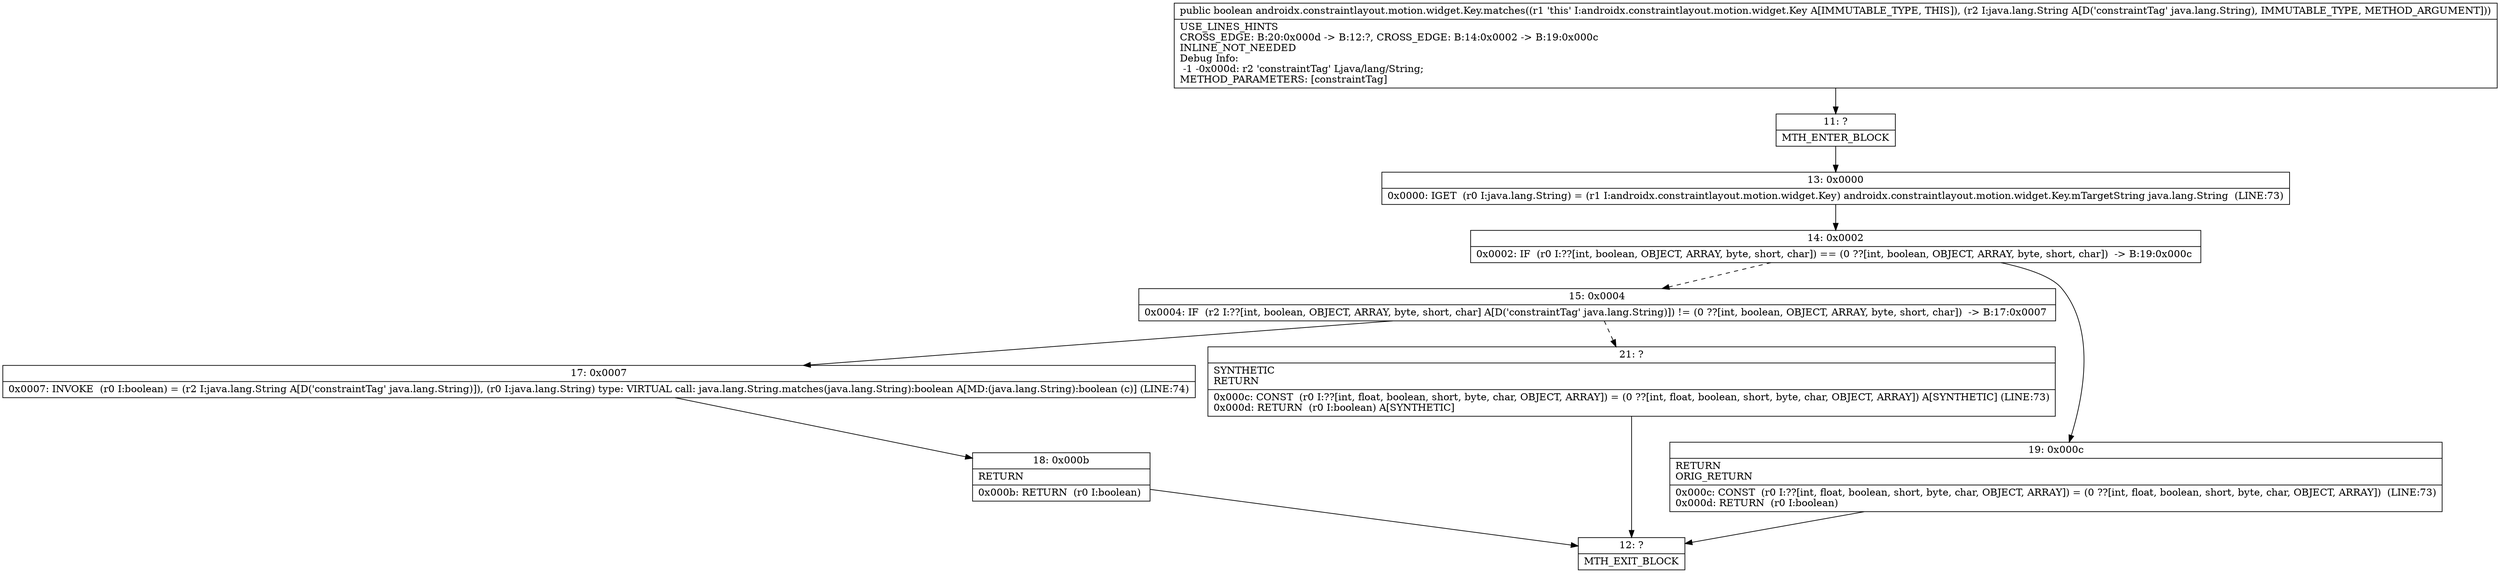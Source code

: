 digraph "CFG forandroidx.constraintlayout.motion.widget.Key.matches(Ljava\/lang\/String;)Z" {
Node_11 [shape=record,label="{11\:\ ?|MTH_ENTER_BLOCK\l}"];
Node_13 [shape=record,label="{13\:\ 0x0000|0x0000: IGET  (r0 I:java.lang.String) = (r1 I:androidx.constraintlayout.motion.widget.Key) androidx.constraintlayout.motion.widget.Key.mTargetString java.lang.String  (LINE:73)\l}"];
Node_14 [shape=record,label="{14\:\ 0x0002|0x0002: IF  (r0 I:??[int, boolean, OBJECT, ARRAY, byte, short, char]) == (0 ??[int, boolean, OBJECT, ARRAY, byte, short, char])  \-\> B:19:0x000c \l}"];
Node_15 [shape=record,label="{15\:\ 0x0004|0x0004: IF  (r2 I:??[int, boolean, OBJECT, ARRAY, byte, short, char] A[D('constraintTag' java.lang.String)]) != (0 ??[int, boolean, OBJECT, ARRAY, byte, short, char])  \-\> B:17:0x0007 \l}"];
Node_17 [shape=record,label="{17\:\ 0x0007|0x0007: INVOKE  (r0 I:boolean) = (r2 I:java.lang.String A[D('constraintTag' java.lang.String)]), (r0 I:java.lang.String) type: VIRTUAL call: java.lang.String.matches(java.lang.String):boolean A[MD:(java.lang.String):boolean (c)] (LINE:74)\l}"];
Node_18 [shape=record,label="{18\:\ 0x000b|RETURN\l|0x000b: RETURN  (r0 I:boolean) \l}"];
Node_12 [shape=record,label="{12\:\ ?|MTH_EXIT_BLOCK\l}"];
Node_21 [shape=record,label="{21\:\ ?|SYNTHETIC\lRETURN\l|0x000c: CONST  (r0 I:??[int, float, boolean, short, byte, char, OBJECT, ARRAY]) = (0 ??[int, float, boolean, short, byte, char, OBJECT, ARRAY]) A[SYNTHETIC] (LINE:73)\l0x000d: RETURN  (r0 I:boolean) A[SYNTHETIC]\l}"];
Node_19 [shape=record,label="{19\:\ 0x000c|RETURN\lORIG_RETURN\l|0x000c: CONST  (r0 I:??[int, float, boolean, short, byte, char, OBJECT, ARRAY]) = (0 ??[int, float, boolean, short, byte, char, OBJECT, ARRAY])  (LINE:73)\l0x000d: RETURN  (r0 I:boolean) \l}"];
MethodNode[shape=record,label="{public boolean androidx.constraintlayout.motion.widget.Key.matches((r1 'this' I:androidx.constraintlayout.motion.widget.Key A[IMMUTABLE_TYPE, THIS]), (r2 I:java.lang.String A[D('constraintTag' java.lang.String), IMMUTABLE_TYPE, METHOD_ARGUMENT]))  | USE_LINES_HINTS\lCROSS_EDGE: B:20:0x000d \-\> B:12:?, CROSS_EDGE: B:14:0x0002 \-\> B:19:0x000c\lINLINE_NOT_NEEDED\lDebug Info:\l  \-1 \-0x000d: r2 'constraintTag' Ljava\/lang\/String;\lMETHOD_PARAMETERS: [constraintTag]\l}"];
MethodNode -> Node_11;Node_11 -> Node_13;
Node_13 -> Node_14;
Node_14 -> Node_15[style=dashed];
Node_14 -> Node_19;
Node_15 -> Node_17;
Node_15 -> Node_21[style=dashed];
Node_17 -> Node_18;
Node_18 -> Node_12;
Node_21 -> Node_12;
Node_19 -> Node_12;
}

